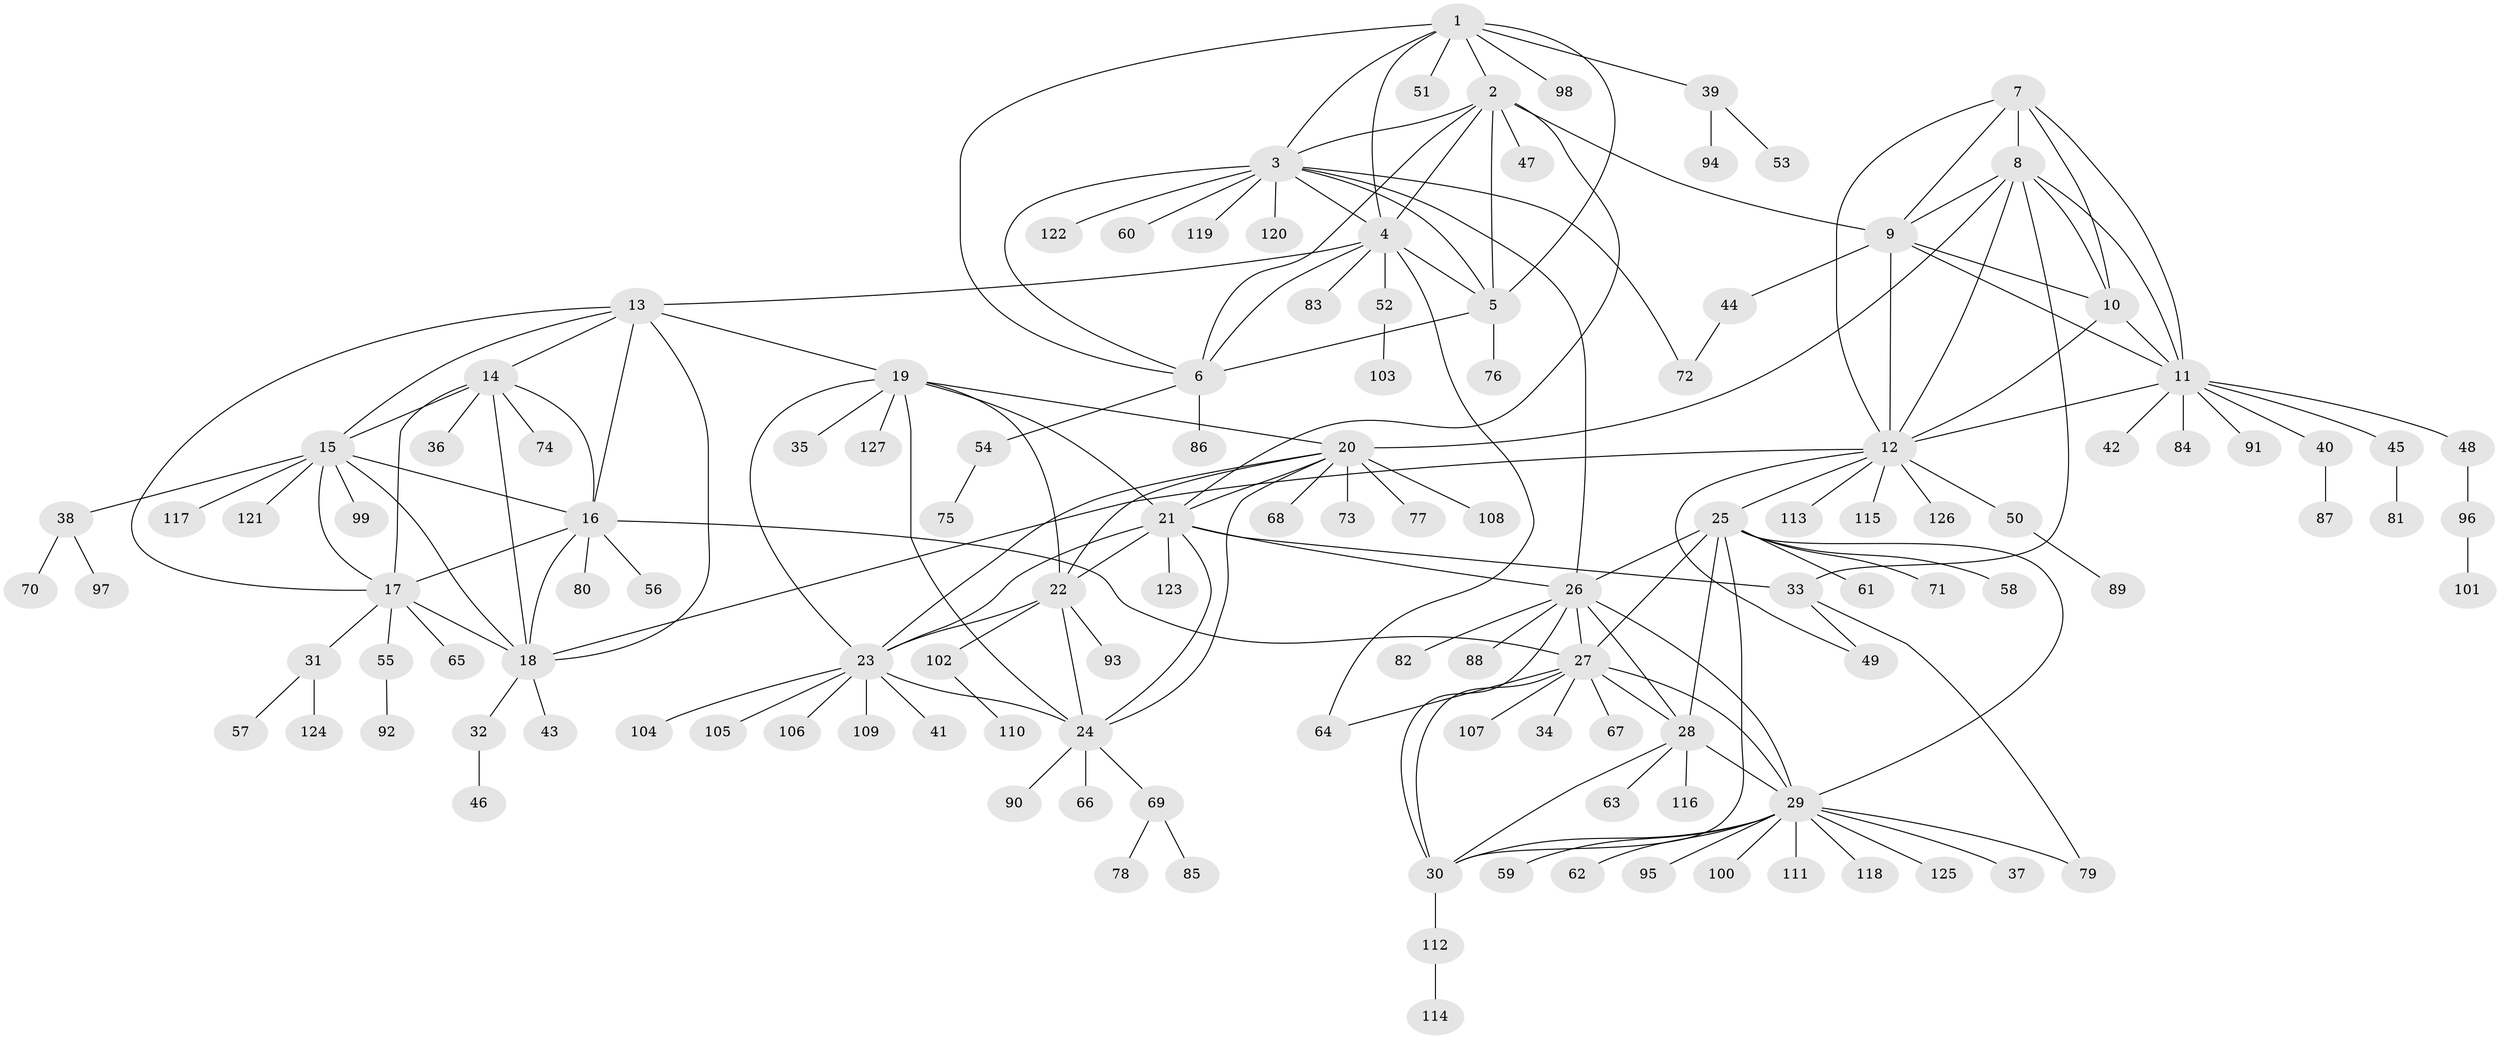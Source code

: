 // coarse degree distribution, {7: 0.12359550561797752, 10: 0.02247191011235955, 8: 0.056179775280898875, 5: 0.0449438202247191, 6: 0.0449438202247191, 11: 0.011235955056179775, 9: 0.033707865168539325, 3: 0.0449438202247191, 2: 0.10112359550561797, 4: 0.011235955056179775, 1: 0.5056179775280899}
// Generated by graph-tools (version 1.1) at 2025/52/03/04/25 22:52:44]
// undirected, 127 vertices, 187 edges
graph export_dot {
  node [color=gray90,style=filled];
  1;
  2;
  3;
  4;
  5;
  6;
  7;
  8;
  9;
  10;
  11;
  12;
  13;
  14;
  15;
  16;
  17;
  18;
  19;
  20;
  21;
  22;
  23;
  24;
  25;
  26;
  27;
  28;
  29;
  30;
  31;
  32;
  33;
  34;
  35;
  36;
  37;
  38;
  39;
  40;
  41;
  42;
  43;
  44;
  45;
  46;
  47;
  48;
  49;
  50;
  51;
  52;
  53;
  54;
  55;
  56;
  57;
  58;
  59;
  60;
  61;
  62;
  63;
  64;
  65;
  66;
  67;
  68;
  69;
  70;
  71;
  72;
  73;
  74;
  75;
  76;
  77;
  78;
  79;
  80;
  81;
  82;
  83;
  84;
  85;
  86;
  87;
  88;
  89;
  90;
  91;
  92;
  93;
  94;
  95;
  96;
  97;
  98;
  99;
  100;
  101;
  102;
  103;
  104;
  105;
  106;
  107;
  108;
  109;
  110;
  111;
  112;
  113;
  114;
  115;
  116;
  117;
  118;
  119;
  120;
  121;
  122;
  123;
  124;
  125;
  126;
  127;
  1 -- 2;
  1 -- 3;
  1 -- 4;
  1 -- 5;
  1 -- 6;
  1 -- 39;
  1 -- 51;
  1 -- 98;
  2 -- 3;
  2 -- 4;
  2 -- 5;
  2 -- 6;
  2 -- 9;
  2 -- 21;
  2 -- 47;
  3 -- 4;
  3 -- 5;
  3 -- 6;
  3 -- 26;
  3 -- 60;
  3 -- 72;
  3 -- 119;
  3 -- 120;
  3 -- 122;
  4 -- 5;
  4 -- 6;
  4 -- 13;
  4 -- 52;
  4 -- 64;
  4 -- 83;
  5 -- 6;
  5 -- 76;
  6 -- 54;
  6 -- 86;
  7 -- 8;
  7 -- 9;
  7 -- 10;
  7 -- 11;
  7 -- 12;
  8 -- 9;
  8 -- 10;
  8 -- 11;
  8 -- 12;
  8 -- 20;
  8 -- 33;
  9 -- 10;
  9 -- 11;
  9 -- 12;
  9 -- 44;
  10 -- 11;
  10 -- 12;
  11 -- 12;
  11 -- 40;
  11 -- 42;
  11 -- 45;
  11 -- 48;
  11 -- 84;
  11 -- 91;
  12 -- 18;
  12 -- 25;
  12 -- 49;
  12 -- 50;
  12 -- 113;
  12 -- 115;
  12 -- 126;
  13 -- 14;
  13 -- 15;
  13 -- 16;
  13 -- 17;
  13 -- 18;
  13 -- 19;
  14 -- 15;
  14 -- 16;
  14 -- 17;
  14 -- 18;
  14 -- 36;
  14 -- 74;
  15 -- 16;
  15 -- 17;
  15 -- 18;
  15 -- 38;
  15 -- 99;
  15 -- 117;
  15 -- 121;
  16 -- 17;
  16 -- 18;
  16 -- 27;
  16 -- 56;
  16 -- 80;
  17 -- 18;
  17 -- 31;
  17 -- 55;
  17 -- 65;
  18 -- 32;
  18 -- 43;
  19 -- 20;
  19 -- 21;
  19 -- 22;
  19 -- 23;
  19 -- 24;
  19 -- 35;
  19 -- 127;
  20 -- 21;
  20 -- 22;
  20 -- 23;
  20 -- 24;
  20 -- 68;
  20 -- 73;
  20 -- 77;
  20 -- 108;
  21 -- 22;
  21 -- 23;
  21 -- 24;
  21 -- 26;
  21 -- 33;
  21 -- 123;
  22 -- 23;
  22 -- 24;
  22 -- 93;
  22 -- 102;
  23 -- 24;
  23 -- 41;
  23 -- 104;
  23 -- 105;
  23 -- 106;
  23 -- 109;
  24 -- 66;
  24 -- 69;
  24 -- 90;
  25 -- 26;
  25 -- 27;
  25 -- 28;
  25 -- 29;
  25 -- 30;
  25 -- 58;
  25 -- 61;
  25 -- 71;
  26 -- 27;
  26 -- 28;
  26 -- 29;
  26 -- 30;
  26 -- 82;
  26 -- 88;
  27 -- 28;
  27 -- 29;
  27 -- 30;
  27 -- 34;
  27 -- 64;
  27 -- 67;
  27 -- 107;
  28 -- 29;
  28 -- 30;
  28 -- 63;
  28 -- 116;
  29 -- 30;
  29 -- 37;
  29 -- 59;
  29 -- 62;
  29 -- 79;
  29 -- 95;
  29 -- 100;
  29 -- 111;
  29 -- 118;
  29 -- 125;
  30 -- 112;
  31 -- 57;
  31 -- 124;
  32 -- 46;
  33 -- 49;
  33 -- 79;
  38 -- 70;
  38 -- 97;
  39 -- 53;
  39 -- 94;
  40 -- 87;
  44 -- 72;
  45 -- 81;
  48 -- 96;
  50 -- 89;
  52 -- 103;
  54 -- 75;
  55 -- 92;
  69 -- 78;
  69 -- 85;
  96 -- 101;
  102 -- 110;
  112 -- 114;
}
